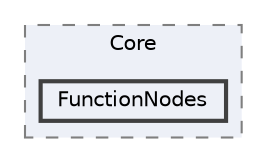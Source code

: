 digraph "Simulator/Core/FunctionNodes"
{
 // LATEX_PDF_SIZE
  bgcolor="transparent";
  edge [fontname=Helvetica,fontsize=10,labelfontname=Helvetica,labelfontsize=10];
  node [fontname=Helvetica,fontsize=10,shape=box,height=0.2,width=0.4];
  compound=true
  subgraph clusterdir_7119e39fba25347656c358c78b4b5d07 {
    graph [ bgcolor="#edf0f7", pencolor="grey50", label="Core", fontname=Helvetica,fontsize=10 style="filled,dashed", URL="dir_7119e39fba25347656c358c78b4b5d07.html",tooltip=""]
  dir_c8a24a101df3e60ef490982adc66f80f [label="FunctionNodes", fillcolor="#edf0f7", color="grey25", style="filled,bold", URL="dir_c8a24a101df3e60ef490982adc66f80f.html",tooltip=""];
  }
}
